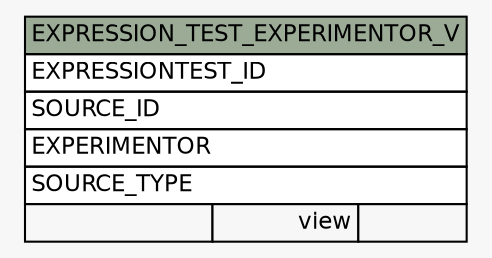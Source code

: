 // dot 2.38.0 on Windows 10 10.0
// SchemaSpy rev Unknown
digraph "EXPRESSION_TEST_EXPERIMENTOR_V" {
  graph [
    rankdir="RL"
    bgcolor="#f7f7f7"
    nodesep="0.18"
    ranksep="0.46"
    fontname="Helvetica"
    fontsize="11"
  ];
  node [
    fontname="Helvetica"
    fontsize="11"
    shape="plaintext"
  ];
  edge [
    arrowsize="0.8"
  ];
  "EXPRESSION_TEST_EXPERIMENTOR_V" [
    label=<
    <TABLE BORDER="0" CELLBORDER="1" CELLSPACING="0" BGCOLOR="#ffffff">
      <TR><TD COLSPAN="3" BGCOLOR="#9bab96" ALIGN="CENTER">EXPRESSION_TEST_EXPERIMENTOR_V</TD></TR>
      <TR><TD PORT="EXPRESSIONTEST_ID" COLSPAN="3" ALIGN="LEFT">EXPRESSIONTEST_ID</TD></TR>
      <TR><TD PORT="SOURCE_ID" COLSPAN="3" ALIGN="LEFT">SOURCE_ID</TD></TR>
      <TR><TD PORT="EXPERIMENTOR" COLSPAN="3" ALIGN="LEFT">EXPERIMENTOR</TD></TR>
      <TR><TD PORT="SOURCE_TYPE" COLSPAN="3" ALIGN="LEFT">SOURCE_TYPE</TD></TR>
      <TR><TD ALIGN="LEFT" BGCOLOR="#f7f7f7">  </TD><TD ALIGN="RIGHT" BGCOLOR="#f7f7f7">view</TD><TD ALIGN="RIGHT" BGCOLOR="#f7f7f7">  </TD></TR>
    </TABLE>>
    URL="tables/EXPRESSION_TEST_EXPERIMENTOR_V.html"
    tooltip="EXPRESSION_TEST_EXPERIMENTOR_V"
  ];
}
